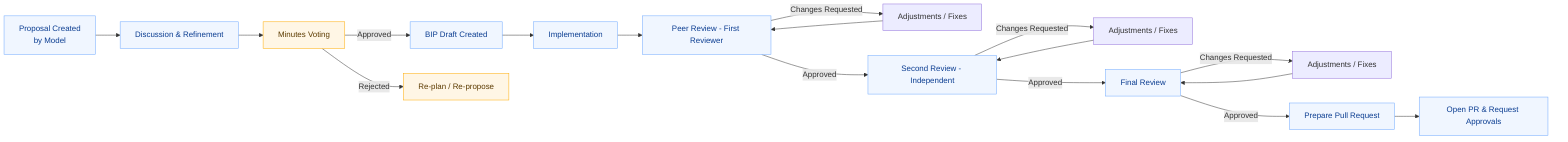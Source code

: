 flowchart LR
  A[Proposal Created\nby Model] --> B[Discussion & Refinement]
  B --> C[Minutes Voting]
  C -->|Approved| D[BIP Draft Created]
  C -->|Rejected| R[Re-plan / Re-propose]

  D --> E[Implementation]
  E --> F[Peer Review - First Reviewer]
  F -->|Changes Requested| E2[Adjustments / Fixes]
  E2 --> F
  F -->|Approved| G[Second Review - Independent]
  G -->|Changes Requested| E3[Adjustments / Fixes]
  E3 --> G
  G -->|Approved| H[Final Review]
  H -->|Changes Requested| E4[Adjustments / Fixes]
  E4 --> H
  H -->|Approved| I[Prepare Pull Request]
  I --> J[Open PR & Request Approvals]

  %% Styling & annotations
  classDef phase fill:#f0f6ff,stroke:#6ea8fe,color:#0b3d91,stroke-width:1px;
  classDef decision fill:#fff6e5,stroke:#ffab00,color:#5c3b00,stroke-width:1px;
  class A,B,D,E,F,G,H,I,J phase;
  class C,R decision;

  %% Notes:
  %% - Initial REVIEW_REPORT.md is immutable after first reviewer sign-off.
  %% - Second reviewer must create REVIEW_REPORT_2.md (and subsequent files if needed).
  %% - Changes requested loop back to Implementation/Adjustments as needed.